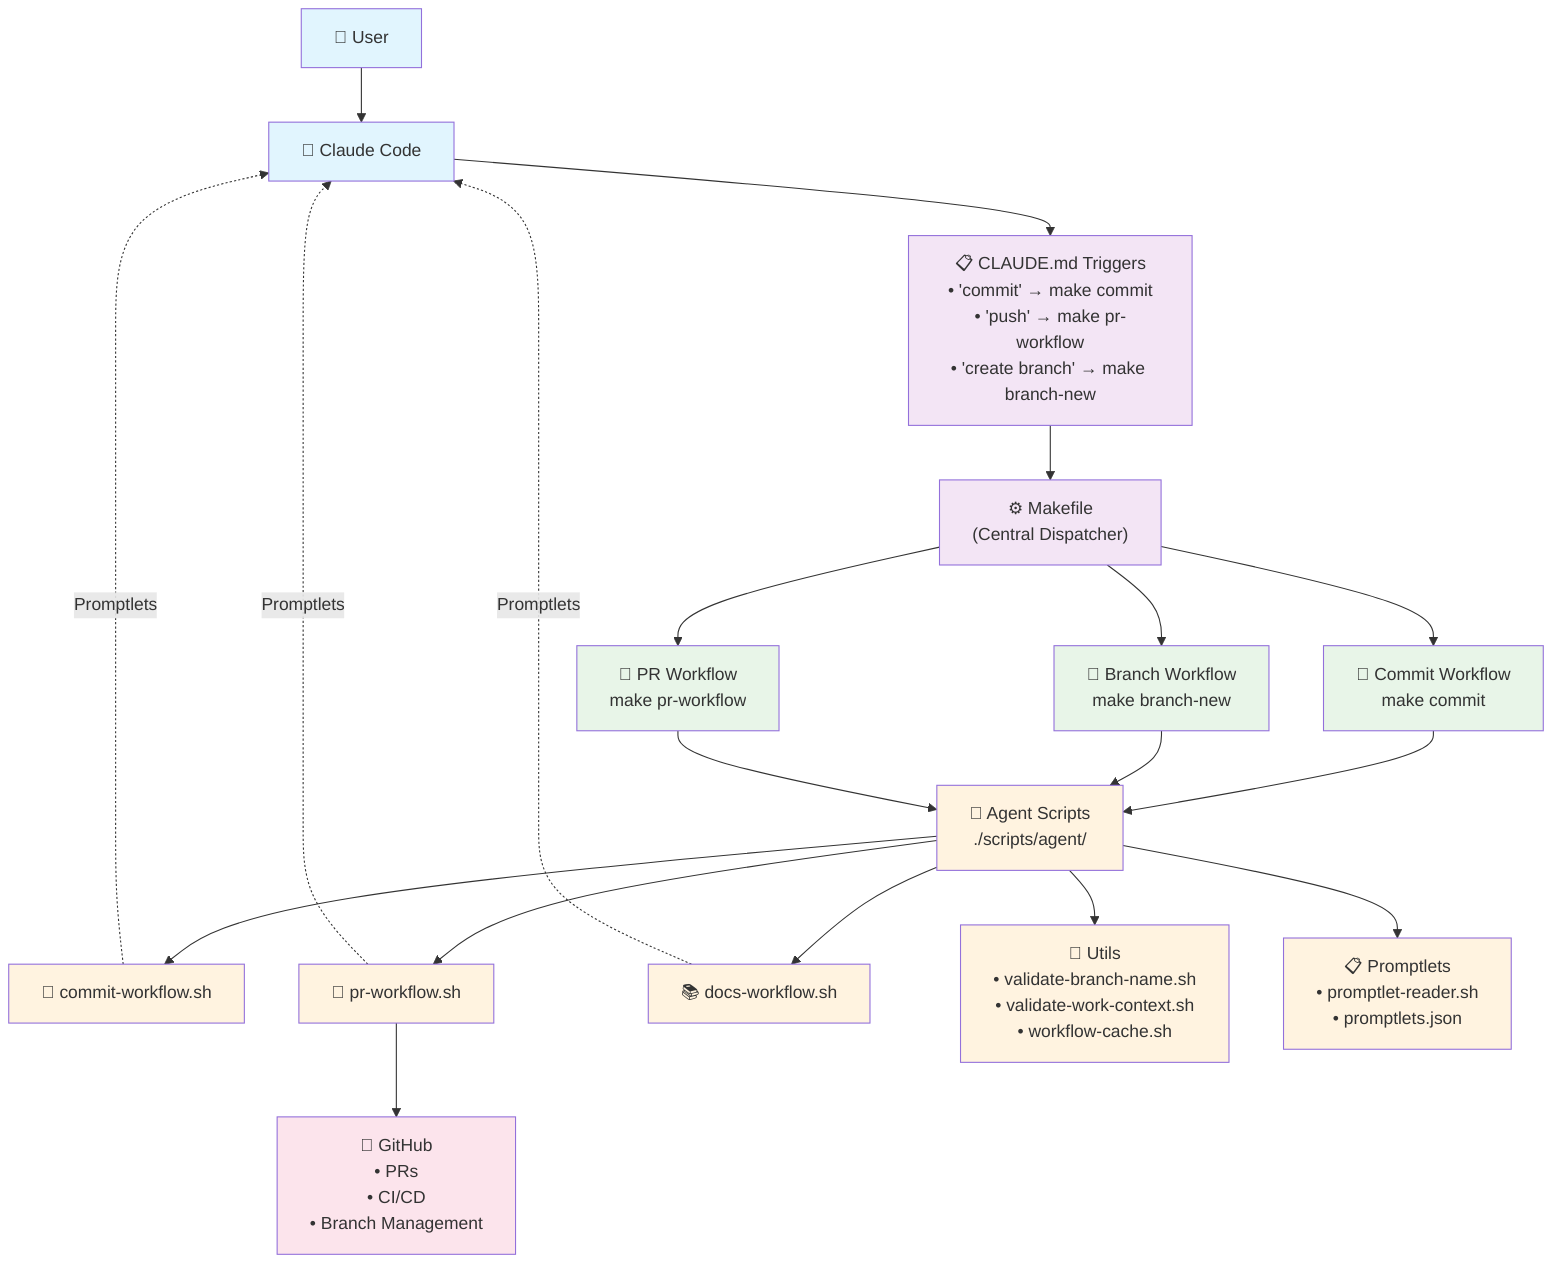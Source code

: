 graph TB
    %% User Interaction Layer
    User["👤 User"]
    Claude["🤖 Claude Code"]

    %% Trigger Detection
    Triggers["📋 CLAUDE.md Triggers<br/>• 'commit' → make commit<br/>• 'push' → make pr-workflow<br/>• 'create branch' → make branch-new"]

    %% Central Dispatcher
    Makefile["⚙️ Makefile<br/>(Central Dispatcher)"]

    %% Core Workflows
    CommitWF["🔄 Commit Workflow<br/>make commit"]
    BranchWF["🌿 Branch Workflow<br/>make branch-new"]
    PRWF["🚀 PR Workflow<br/>make pr-workflow"]

    %% Agent Scripts Layer
    AgentScripts["📁 Agent Scripts<br/>./scripts/agent/"]

    %% Workflow Scripts
    CommitScript["📝 commit-workflow.sh"]
    PRScript["🔀 pr-workflow.sh"]
    DocsScript["📚 docs-workflow.sh"]

    %% Utilities & Support
    Utils["🔧 Utils<br/>• validate-branch-name.sh<br/>• validate-work-context.sh<br/>• workflow-cache.sh"]
    Promptlets["📋 Promptlets<br/>• promptlet-reader.sh<br/>• promptlets.json"]

    %% GitHub Integration
    GitHub["🐙 GitHub<br/>• PRs<br/>• CI/CD<br/>• Branch Management"]

    %% Flow Connections
    User --> Claude
    Claude --> Triggers
    Triggers --> Makefile

    Makefile --> CommitWF
    Makefile --> BranchWF
    Makefile --> PRWF

    CommitWF --> AgentScripts
    BranchWF --> AgentScripts
    PRWF --> AgentScripts

    AgentScripts --> CommitScript
    AgentScripts --> PRScript
    AgentScripts --> DocsScript

    AgentScripts --> Utils
    AgentScripts --> Promptlets

    %% Ping-Pong Returns
    CommitScript -.->|"Promptlets"| Claude
    PRScript -.->|"Promptlets"| Claude
    DocsScript -.->|"Promptlets"| Claude

    %% External Integration
    PRScript --> GitHub

    %% Styling
    classDef userLayer fill:#e1f5fe
    classDef dispatchLayer fill:#f3e5f5
    classDef workflowLayer fill:#e8f5e8
    classDef agentLayer fill:#fff3e0
    classDef externalLayer fill:#fce4ec

    class User,Claude userLayer
    class Triggers,Makefile dispatchLayer
    class CommitWF,BranchWF,PRWF workflowLayer
    class AgentScripts,CommitScript,PRScript,DocsScript,Utils,Promptlets agentLayer
    class GitHub externalLayer